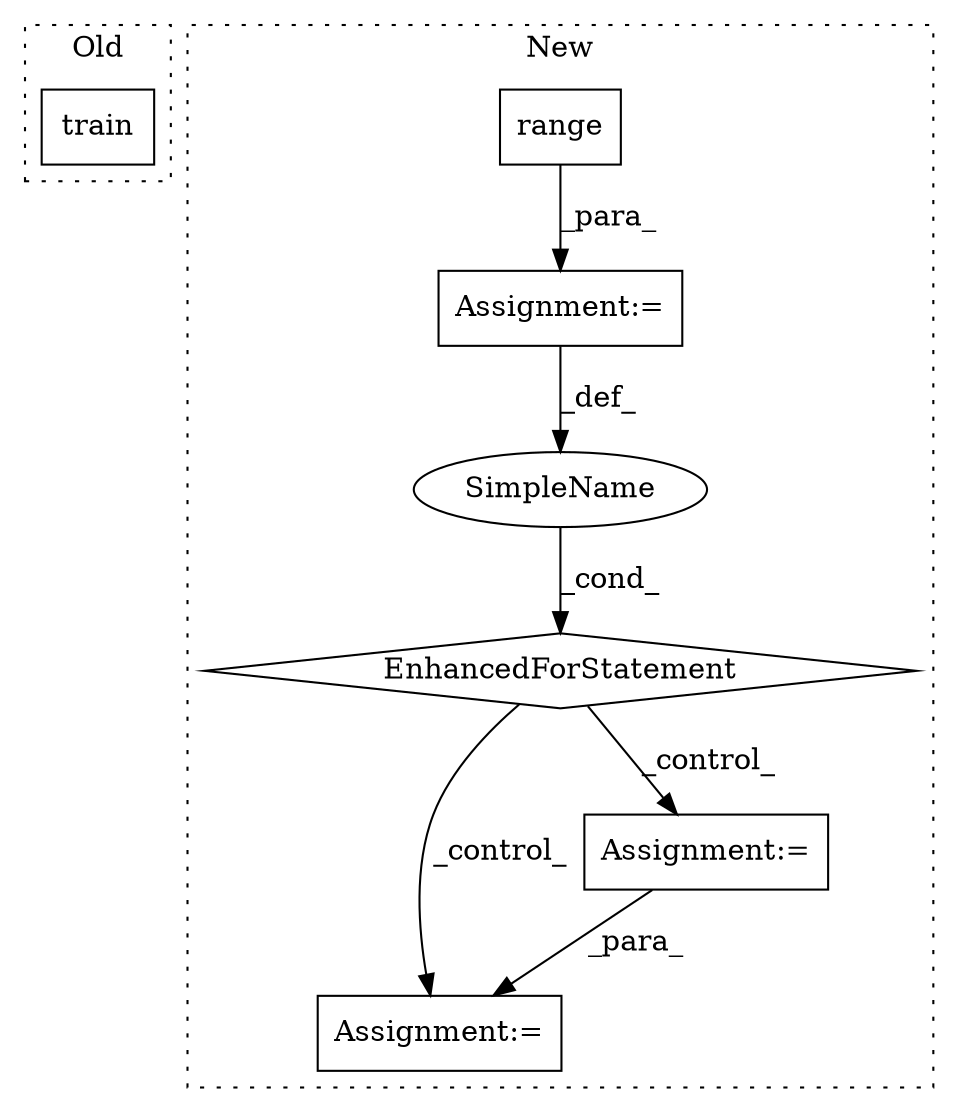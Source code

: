 digraph G {
subgraph cluster0 {
1 [label="train" a="32" s="1142,1154" l="6,1" shape="box"];
label = "Old";
style="dotted";
}
subgraph cluster1 {
2 [label="EnhancedForStatement" a="70" s="1695,1782" l="57,2" shape="diamond"];
3 [label="Assignment:=" a="7" s="1695,1782" l="57,2" shape="box"];
4 [label="Assignment:=" a="7" s="1870" l="1" shape="box"];
5 [label="SimpleName" a="42" s="1756" l="1" shape="ellipse"];
6 [label="Assignment:=" a="7" s="1810" l="1" shape="box"];
7 [label="range" a="32" s="1760,1781" l="6,1" shape="box"];
label = "New";
style="dotted";
}
2 -> 4 [label="_control_"];
2 -> 6 [label="_control_"];
3 -> 5 [label="_def_"];
5 -> 2 [label="_cond_"];
6 -> 4 [label="_para_"];
7 -> 3 [label="_para_"];
}